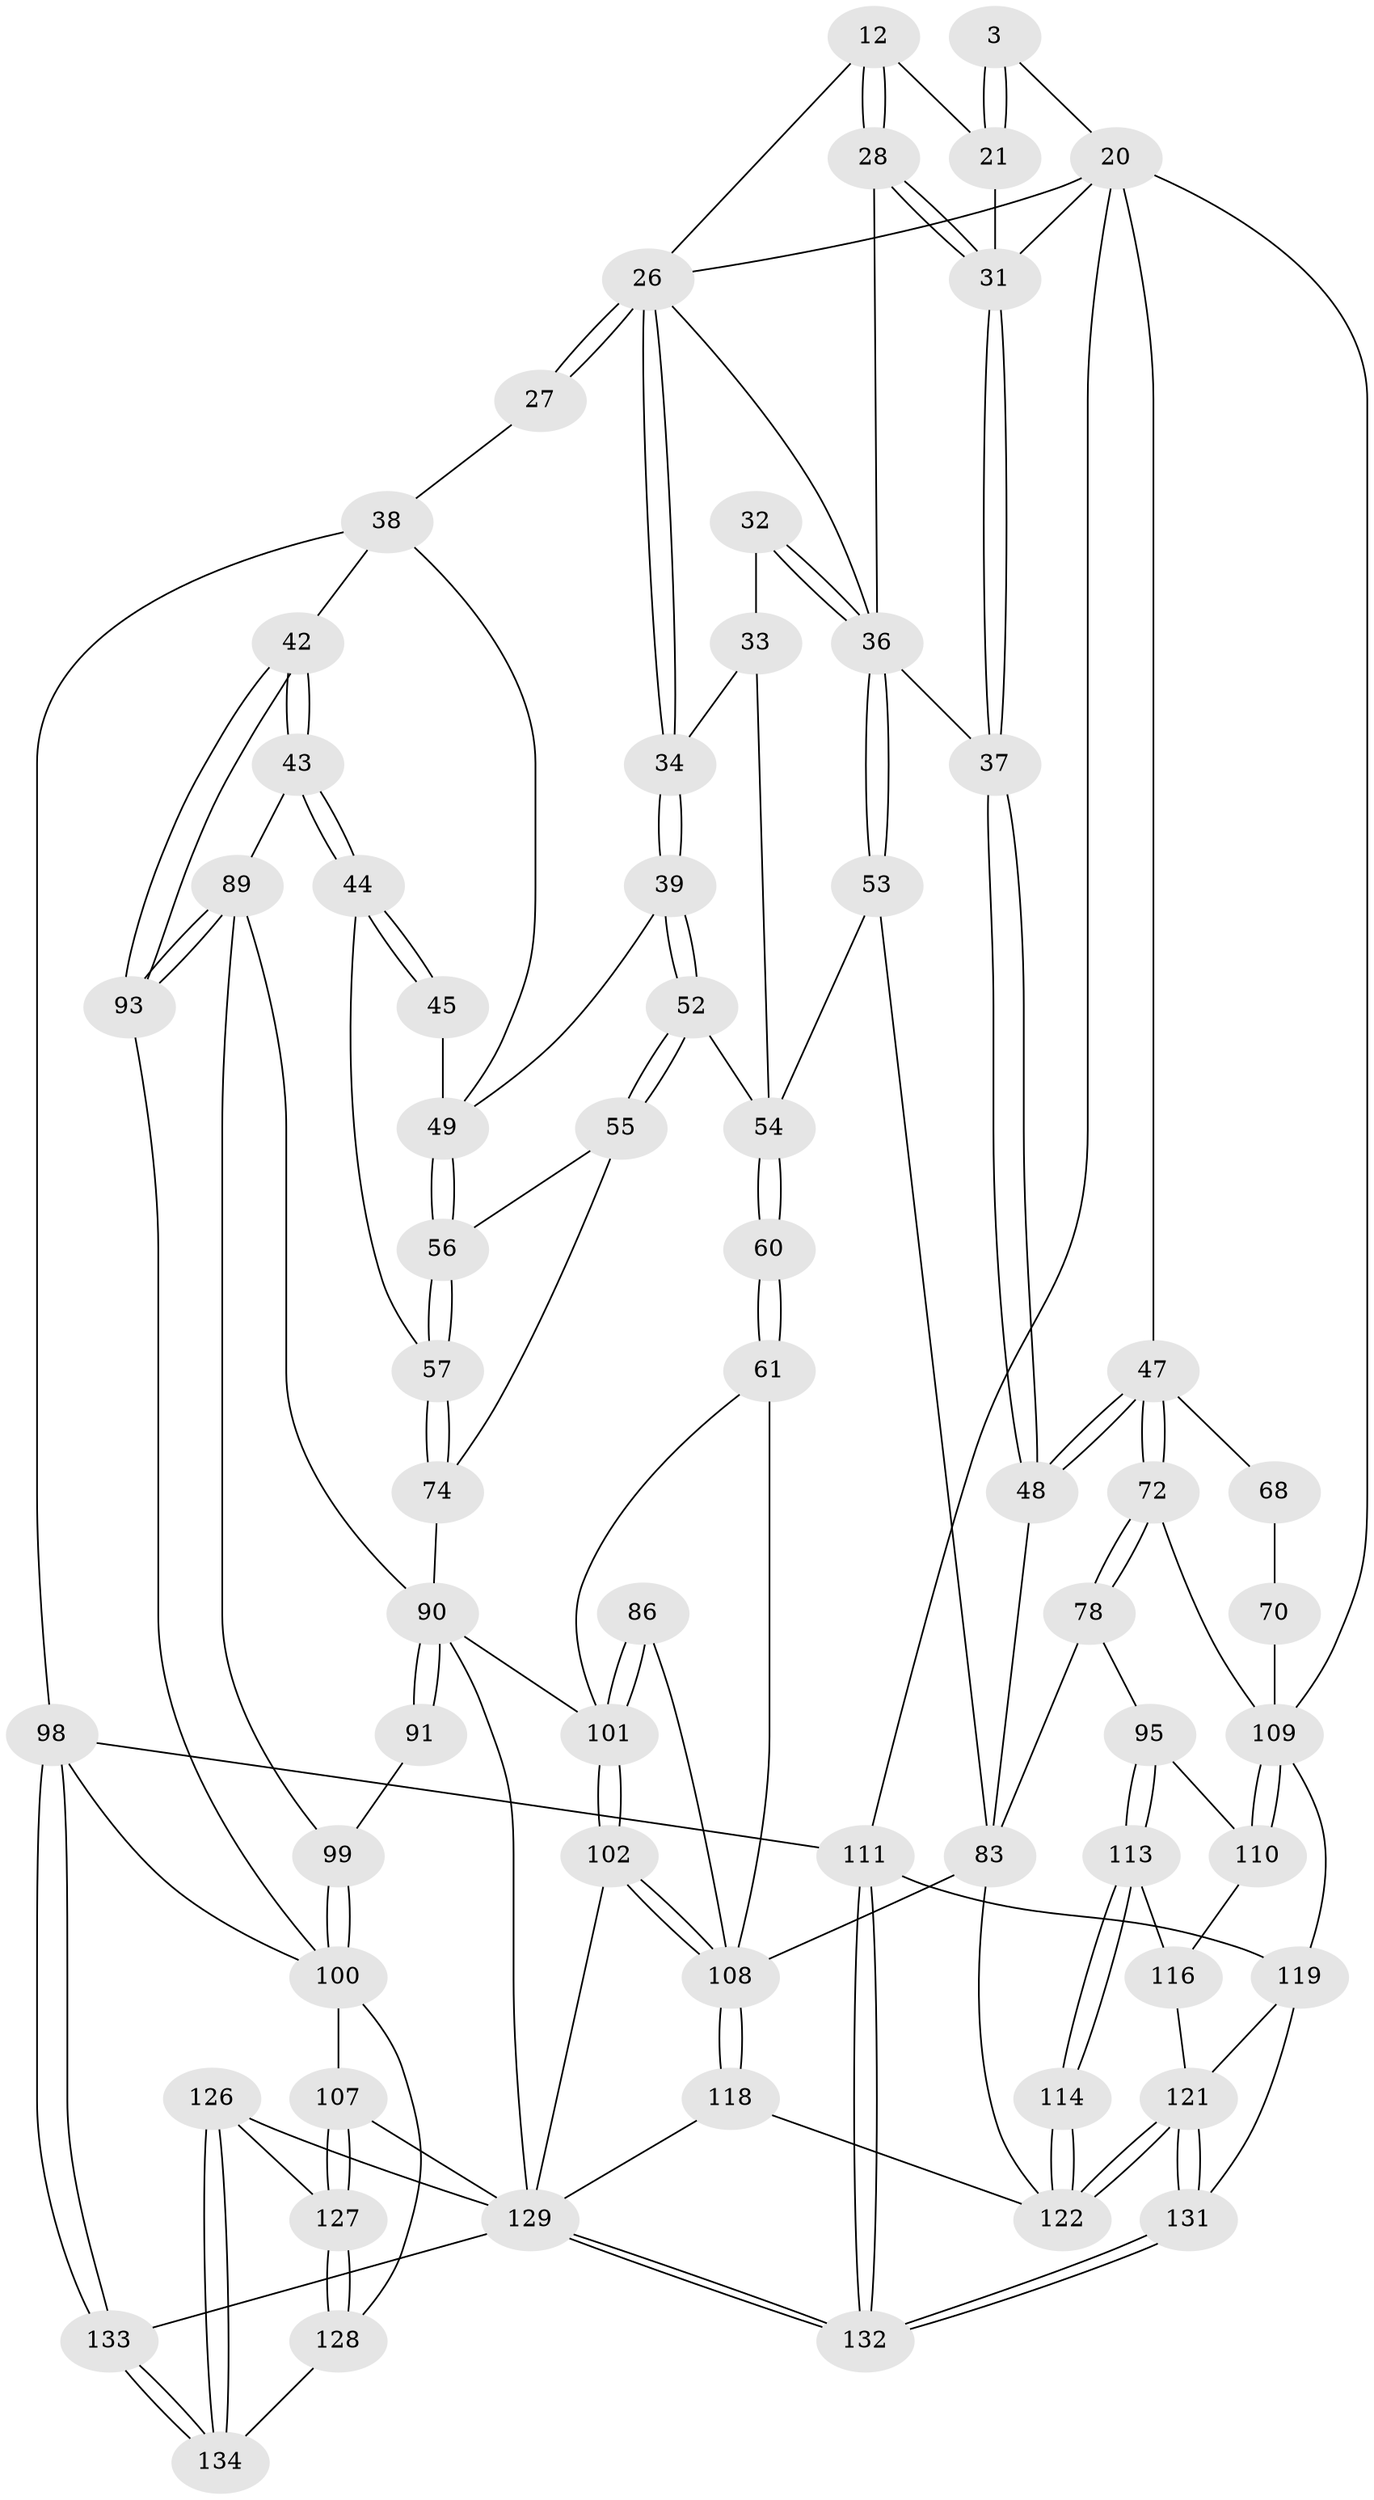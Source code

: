 // original degree distribution, {3: 0.014925373134328358, 4: 0.23134328358208955, 5: 0.5373134328358209, 6: 0.21641791044776118}
// Generated by graph-tools (version 1.1) at 2025/06/03/04/25 22:06:15]
// undirected, 67 vertices, 157 edges
graph export_dot {
graph [start="1"]
  node [color=gray90,style=filled];
  3 [pos="+0.804534964533981+0.04910871083814166"];
  12 [pos="+0.5494985575357755+0.13951865762593293",super="+7"];
  20 [pos="+0.9357884888143457+0.26372505083602105",super="+4+5+6+10+19"];
  21 [pos="+0.7544938718654458+0.13696156012132182",super="+11+2"];
  26 [pos="+0.35722057304082655+0.240177354895584",super="+25+9"];
  27 [pos="+0.29411819190699817+0.20725926157489036",super="+16"];
  28 [pos="+0.5691911005555923+0.20469191978663376"];
  31 [pos="+0.7105558002347989+0.24341096385658637",super="+22"];
  32 [pos="+0.4839614503677107+0.2891039295623558"];
  33 [pos="+0.43966063929875643+0.3337401570343802"];
  34 [pos="+0.3600711985124741+0.24933067437118103"];
  36 [pos="+0.5589288871323067+0.38037569258422316",super="+35+30"];
  37 [pos="+0.6932081824554267+0.33730631888148466"];
  38 [pos="+0.26410620724440537+0.23092555792026853",super="+24"];
  39 [pos="+0.3325509613011415+0.36270238352874895"];
  42 [pos="+0+0.35642744486054245"];
  43 [pos="+0+0.36842235738485674"];
  44 [pos="+0.11901614519263924+0.397629739441175"];
  45 [pos="+0.20813955334385936+0.3735717578553714"];
  47 [pos="+0.799484006233518+0.45022108429257274",super="+46"];
  48 [pos="+0.7525241738144091+0.4357586577143247"];
  49 [pos="+0.2172675612216549+0.3767484019645113",super="+40+41"];
  52 [pos="+0.35289744378911975+0.4150570936912204"];
  53 [pos="+0.5312418697555533+0.4149153773612272"];
  54 [pos="+0.5032540859507855+0.41344479730594286",super="+51"];
  55 [pos="+0.3189878699284961+0.44818317605954333"];
  56 [pos="+0.279163095341017+0.43105848812358083"];
  57 [pos="+0.20347733724999373+0.4788710626885454"];
  60 [pos="+0.4290728669502826+0.5239905998673773"];
  61 [pos="+0.4205698878244083+0.5612882086259768"];
  68 [pos="+0.9041657763120794+0.4218962878486456"];
  70 [pos="+0.8993304016311005+0.5910885458601504",super="+69"];
  72 [pos="+0.8299262702092987+0.5888548837920263"];
  74 [pos="+0.20863051416344378+0.4890476160337835",super="+65"];
  78 [pos="+0.7635551301040822+0.6645434761152222"];
  83 [pos="+0.6825095984513342+0.6937534501647408",super="+79+59"];
  86 [pos="+0.5001897815378342+0.6649389164551187"];
  89 [pos="+0.03447252966033232+0.6785043391231993",super="+77"];
  90 [pos="+0.2368494715062158+0.7193381570490235",super="+82+64+76"];
  91 [pos="+0.17574767081912104+0.6810216904717385",super="+87"];
  93 [pos="+0+0.858989878385559"];
  95 [pos="+0.8645118101913787+0.7476443775336449"];
  98 [pos="+0+1",super="+14"];
  99 [pos="+0.07346446027919423+0.7282812411741563",super="+88"];
  100 [pos="+0.04085980846858046+0.7953987507198897",super="+97"];
  101 [pos="+0.4364955377131781+0.7569609030089631",super="+63+62"];
  102 [pos="+0.43556208637462296+0.780259453736848"];
  107 [pos="+0.19014519846526923+0.7888130564066216"];
  108 [pos="+0.6149214654848465+0.793933829880236",super="+84+85+73"];
  109 [pos="+1+0.8672578275274889",super="+80+81+92"];
  110 [pos="+0.9498718358619109+0.7890092493612687",super="+94"];
  111 [pos="+1+1",super="+13"];
  113 [pos="+0.8537767476405528+0.8116214019617283"];
  114 [pos="+0.8156810022432186+0.8531060309124291"];
  116 [pos="+0.92066431745787+0.8291448700201992"];
  118 [pos="+0.6166067090160481+0.8276473947354255"];
  119 [pos="+0.9769734179793285+0.8783956012132329",super="+112"];
  121 [pos="+0.8161831619554062+0.9795931166144977",super="+120"];
  122 [pos="+0.8155379932331593+0.9771987273620512",super="+117+115"];
  126 [pos="+0.21854378434623395+0.9147351603689953"];
  127 [pos="+0.1906948969817213+0.8502009511247776"];
  128 [pos="+0+1"];
  129 [pos="+0.510904748990551+1",super="+123+104+125"];
  131 [pos="+0.8178286867625577+0.9897695028756766"];
  132 [pos="+0.7992563529218599+1"];
  133 [pos="+0.38240763203278144+1",super="+130+124"];
  134 [pos="+0.2140371925846539+0.9382162402665165"];
  3 -- 21 [weight=2];
  3 -- 21;
  3 -- 20;
  12 -- 28;
  12 -- 28;
  12 -- 21 [weight=2];
  12 -- 26;
  20 -- 111 [weight=2];
  20 -- 47;
  20 -- 109;
  20 -- 26;
  20 -- 31;
  21 -- 31;
  26 -- 27 [weight=2];
  26 -- 27;
  26 -- 34;
  26 -- 34;
  26 -- 36;
  27 -- 38 [weight=2];
  28 -- 31;
  28 -- 31;
  28 -- 36;
  31 -- 37;
  31 -- 37;
  32 -- 33;
  32 -- 36 [weight=2];
  32 -- 36;
  33 -- 34;
  33 -- 54;
  34 -- 39;
  34 -- 39;
  36 -- 53;
  36 -- 53;
  36 -- 37;
  37 -- 48;
  37 -- 48;
  38 -- 49;
  38 -- 98 [weight=2];
  38 -- 42;
  39 -- 52;
  39 -- 52;
  39 -- 49;
  42 -- 43;
  42 -- 43;
  42 -- 93;
  42 -- 93;
  43 -- 44;
  43 -- 44;
  43 -- 89;
  44 -- 45;
  44 -- 45;
  44 -- 57;
  45 -- 49 [weight=2];
  47 -- 48;
  47 -- 48;
  47 -- 72;
  47 -- 72;
  47 -- 68;
  48 -- 83;
  49 -- 56;
  49 -- 56;
  52 -- 55;
  52 -- 55;
  52 -- 54;
  53 -- 54;
  53 -- 83;
  54 -- 60 [weight=2];
  54 -- 60;
  55 -- 56;
  55 -- 74;
  56 -- 57;
  56 -- 57;
  57 -- 74;
  57 -- 74;
  60 -- 61;
  60 -- 61;
  61 -- 101;
  61 -- 108;
  68 -- 70 [weight=2];
  70 -- 109 [weight=3];
  72 -- 78;
  72 -- 78;
  72 -- 109;
  74 -- 90 [weight=2];
  78 -- 95;
  78 -- 83;
  83 -- 108 [weight=2];
  83 -- 122;
  86 -- 101 [weight=2];
  86 -- 101;
  86 -- 108;
  89 -- 93;
  89 -- 93;
  89 -- 99;
  89 -- 90;
  90 -- 91 [weight=2];
  90 -- 91;
  90 -- 101;
  90 -- 129;
  91 -- 99 [weight=2];
  93 -- 100;
  95 -- 113;
  95 -- 113;
  95 -- 110;
  98 -- 133;
  98 -- 133;
  98 -- 111 [weight=2];
  98 -- 100;
  99 -- 100;
  99 -- 100;
  100 -- 107;
  100 -- 128;
  101 -- 102;
  101 -- 102;
  102 -- 108;
  102 -- 108;
  102 -- 129;
  107 -- 127;
  107 -- 127;
  107 -- 129;
  108 -- 118;
  108 -- 118;
  109 -- 110 [weight=2];
  109 -- 110;
  109 -- 119;
  110 -- 116;
  111 -- 132;
  111 -- 132;
  111 -- 119;
  113 -- 114;
  113 -- 114;
  113 -- 116;
  114 -- 122 [weight=2];
  114 -- 122;
  116 -- 121;
  118 -- 122;
  118 -- 129;
  119 -- 131;
  119 -- 121;
  121 -- 122;
  121 -- 122;
  121 -- 131;
  121 -- 131;
  126 -- 127;
  126 -- 134;
  126 -- 134;
  126 -- 129;
  127 -- 128;
  127 -- 128;
  128 -- 134;
  129 -- 132;
  129 -- 132;
  129 -- 133 [weight=3];
  131 -- 132;
  131 -- 132;
  133 -- 134;
  133 -- 134;
}
